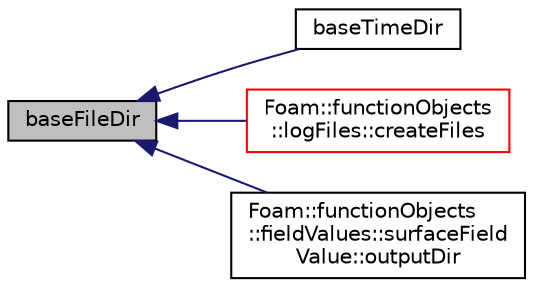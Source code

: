 digraph "baseFileDir"
{
  bgcolor="transparent";
  edge [fontname="Helvetica",fontsize="10",labelfontname="Helvetica",labelfontsize="10"];
  node [fontname="Helvetica",fontsize="10",shape=record];
  rankdir="LR";
  Node46 [label="baseFileDir",height=0.2,width=0.4,color="black", fillcolor="grey75", style="filled", fontcolor="black"];
  Node46 -> Node47 [dir="back",color="midnightblue",fontsize="10",style="solid",fontname="Helvetica"];
  Node47 [label="baseTimeDir",height=0.2,width=0.4,color="black",URL="$a27245.html#ac36d6aced9eb1b847902a8fac04cee01",tooltip="Return the base directory for the current time value. "];
  Node46 -> Node48 [dir="back",color="midnightblue",fontsize="10",style="solid",fontname="Helvetica"];
  Node48 [label="Foam::functionObjects\l::logFiles::createFiles",height=0.2,width=0.4,color="red",URL="$a27229.html#a2d6c3afdb1f10dce6be9079532be0091",tooltip="Create the output file. "];
  Node46 -> Node62 [dir="back",color="midnightblue",fontsize="10",style="solid",fontname="Helvetica"];
  Node62 [label="Foam::functionObjects\l::fieldValues::surfaceField\lValue::outputDir",height=0.2,width=0.4,color="black",URL="$a24185.html#a9e875242cbaa73cde6eb08a1469accbf",tooltip="Return the output directory. "];
}
